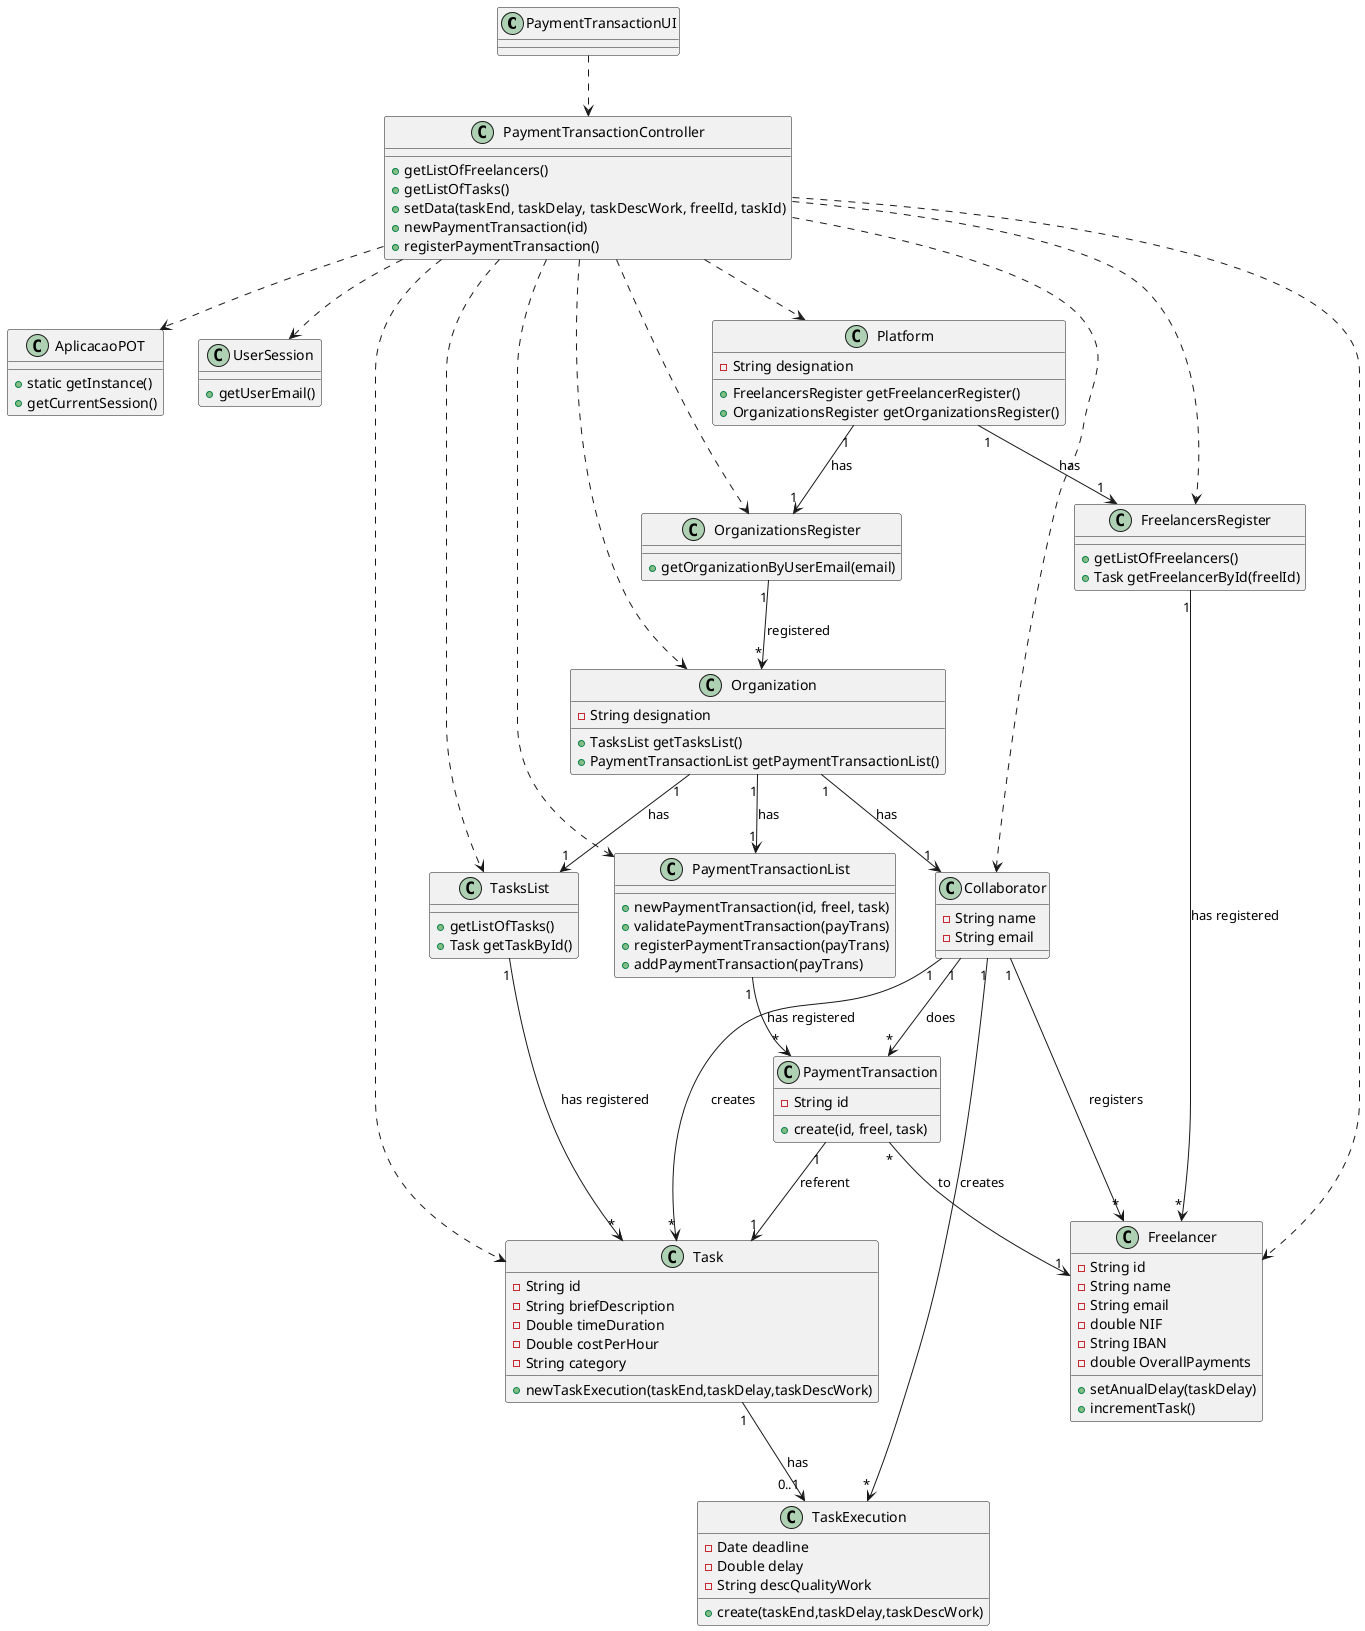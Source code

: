 @startuml

class PaymentTransactionUI {

}

class PaymentTransactionController {
  +getListOfFreelancers()
  +getListOfTasks()
  +setData(taskEnd, taskDelay, taskDescWork, freelId, taskId)
  +newPaymentTransaction(id)
  +registerPaymentTransaction()
}

class AplicacaoPOT {
  +static getInstance()
  +getCurrentSession()
}

class UserSession {
  +getUserEmail()
}

class Platform {
  -String designation
  +FreelancersRegister getFreelancerRegister()
  +OrganizationsRegister getOrganizationsRegister()
}

class FreelancersRegister {
  +getListOfFreelancers()
  +Task getFreelancerById(freelId)
}

class OrganizationsRegister {
  +getOrganizationByUserEmail(email)
}

class Organization {
  -String designation
  +TasksList getTasksList()
  +PaymentTransactionList getPaymentTransactionList()
}

class TasksList {
  +getListOfTasks()
  +Task getTaskById()
}

class Collaborator {
  -String name
  -String email
}

class Freelancer {
  -String id
  -String name
  -String email
  -double NIF
  -String IBAN
  -double OverallPayments
  +setAnualDelay(taskDelay)
  +incrementTask()
}

class PaymentTransactionList {
  +newPaymentTransaction(id, freel, task)
  +validatePaymentTransaction(payTrans)
  +registerPaymentTransaction(payTrans)
  +addPaymentTransaction(payTrans)
}

class PaymentTransaction {
  -String id
  +create(id, freel, task)
}

class Task {
  -String id
  -String briefDescription
  -Double timeDuration
  -Double costPerHour
  -String category
  +newTaskExecution(taskEnd,taskDelay,taskDescWork)
}

class TaskExecution {
  -Date deadline
  -Double delay
  -String descQualityWork
  +create(taskEnd,taskDelay,taskDescWork)
}

PaymentTransactionUI ..> PaymentTransactionController
PaymentTransactionController ..> Platform
PaymentTransactionController ..> Freelancer
PaymentTransactionController ..> FreelancersRegister
PaymentTransactionController ..> Task
PaymentTransactionController ..> OrganizationsRegister
PaymentTransactionController ..> Organization
PaymentTransactionController ..> AplicacaoPOT
PaymentTransactionController ..> UserSession
PaymentTransactionController ..> TasksList
PaymentTransactionController ..> PaymentTransactionList
PaymentTransactionController ..> Collaborator

Platform "1" --> "1" FreelancersRegister : has
Platform "1" --> "1" OrganizationsRegister : has

FreelancersRegister "1" --> "*" Freelancer : has registered
OrganizationsRegister "1" --> "*" Organization : registered

Organization "1" --> "1" TasksList : has
Organization "1" --> "1" PaymentTransactionList : has
Organization "1" --> "1" Collaborator : has

TasksList "1" --> "*" Task : has registered
PaymentTransactionList "1" --> "*" PaymentTransaction : has registered

PaymentTransaction "*" --> "1" Freelancer : to
PaymentTransaction "1" --> "1" Task : referent

Collaborator "1" --> "*" Freelancer : registers
Collaborator "1" --> "*" Task : creates
Collaborator "1" --> "*" TaskExecution : creates
Collaborator "1" --> "*" PaymentTransaction : does

Task "1" --> "0..1" TaskExecution : has
@enduml
